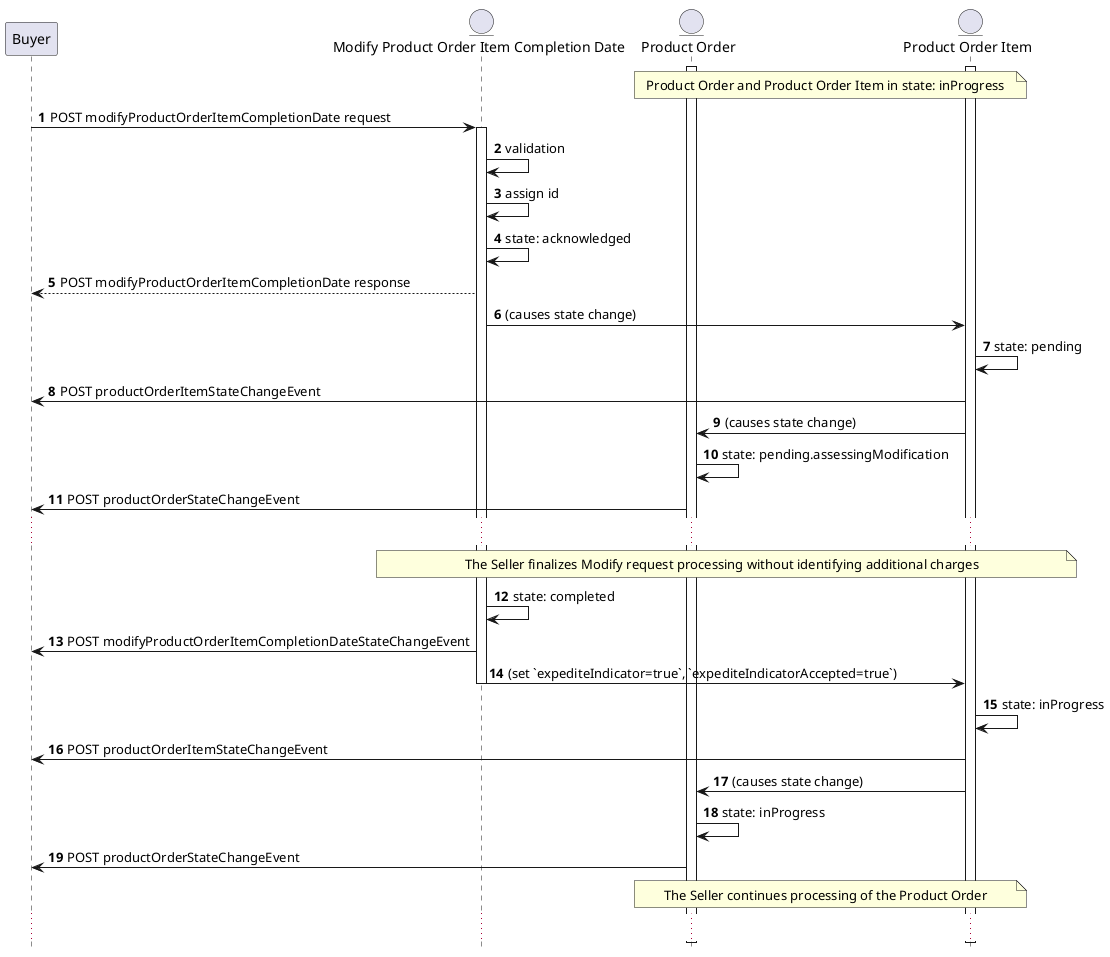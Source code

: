 @startuml

hide footbox

participant Buyer
entity "Modify Product Order Item Completion Date" as MPO
entity "Product Order" as PO
entity "Product Order Item" as POI

autonumber
activate PO
activate POI
note over PO, POI: Product Order and Product Order Item in state: inProgress
Buyer -> MPO : POST modifyProductOrderItemCompletionDate request
activate MPO
MPO -> MPO: validation
MPO -> MPO: assign id
MPO -> MPO: state: acknowledged
MPO --> Buyer: POST modifyProductOrderItemCompletionDate response

MPO -> POI: (causes state change)
POI -> POI: state: pending
POI -> Buyer: POST productOrderItemStateChangeEvent

POI -> PO: (causes state change)
PO -> PO: state: pending.assessingModification
PO -> Buyer: POST productOrderStateChangeEvent

...
note over MPO, POI: The Seller finalizes Modify request processing without identifying additional charges
MPO -> MPO: state: completed
MPO -> Buyer: POST modifyProductOrderItemCompletionDateStateChangeEvent
MPO -> POI: (set `expediteIndicator=true`, `expediteIndicatorAccepted=true`)
deactivate MPO

POI -> POI: state: inProgress
POI -> Buyer: POST productOrderItemStateChangeEvent
POI -> PO: (causes state change)
PO -> PO: state: inProgress
PO -> Buyer: POST productOrderStateChangeEvent

note over PO, POI: The Seller continues processing of the Product Order
...
@enduml
